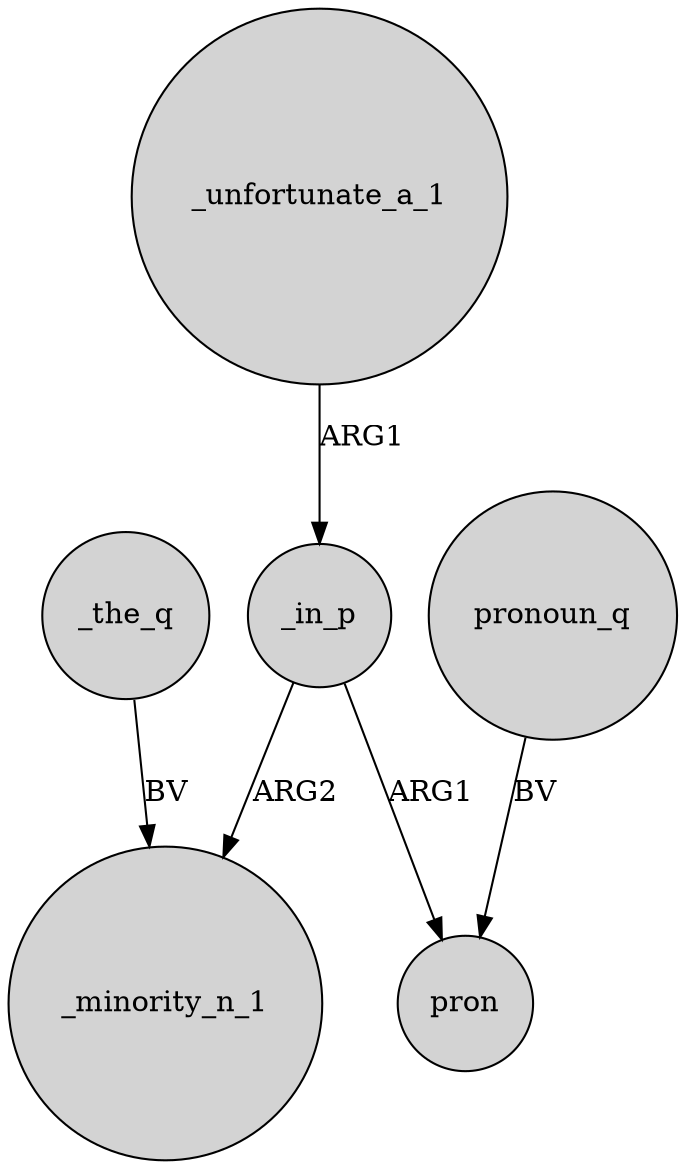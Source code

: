 digraph {
	node [shape=circle style=filled]
	_the_q -> _minority_n_1 [label=BV]
	_unfortunate_a_1 -> _in_p [label=ARG1]
	_in_p -> pron [label=ARG1]
	_in_p -> _minority_n_1 [label=ARG2]
	pronoun_q -> pron [label=BV]
}
